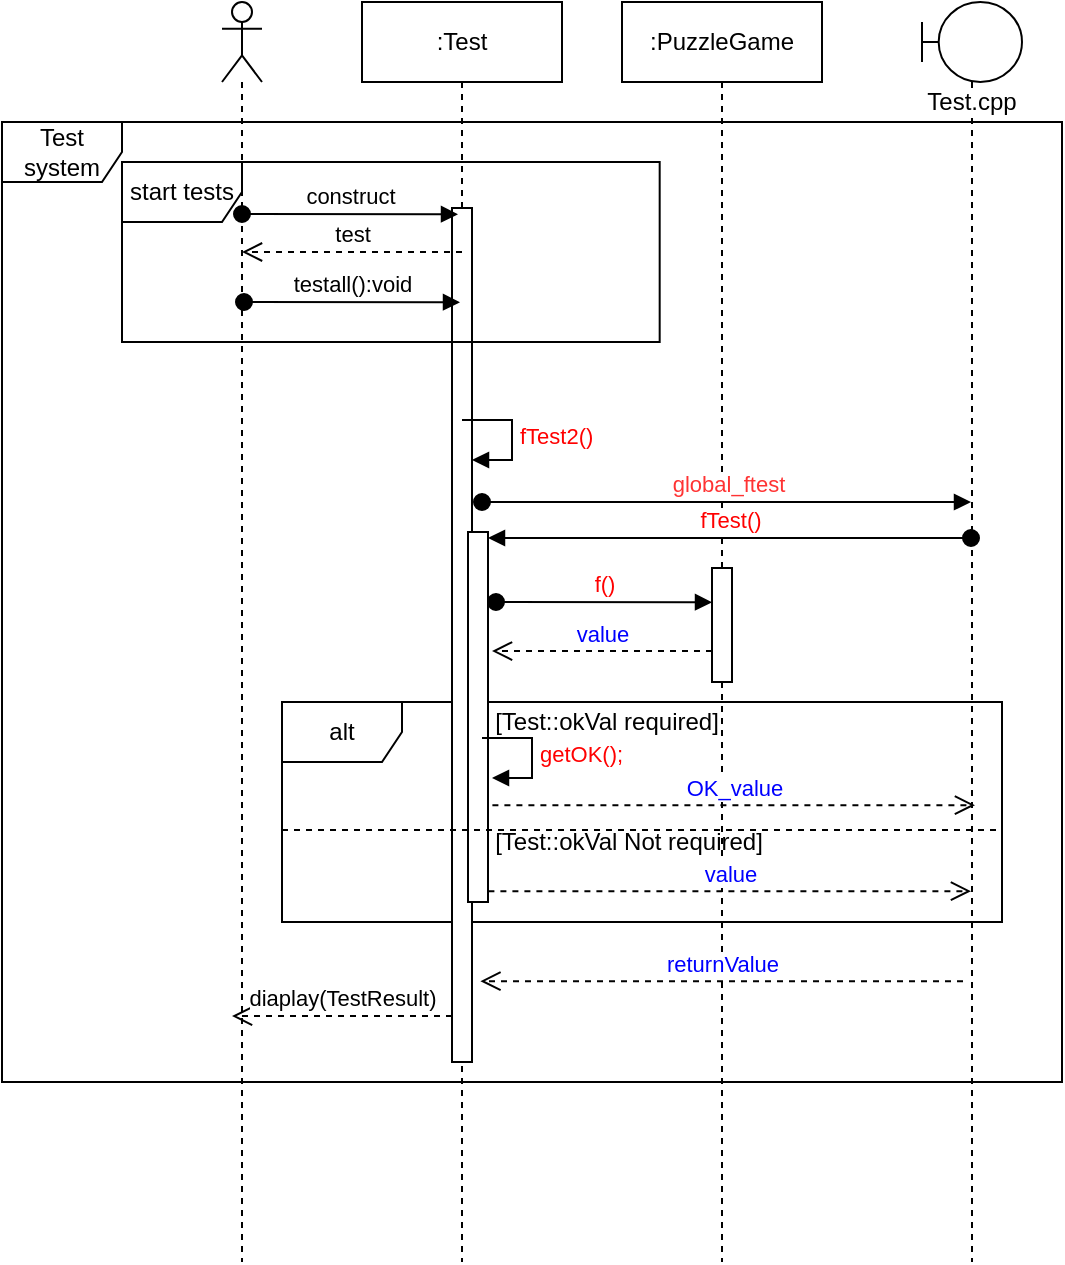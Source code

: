 <mxfile version="13.4.5" type="device"><diagram id="dM23cAmKus8q0y9GfsdY" name="Page-1"><mxGraphModel dx="1024" dy="592" grid="1" gridSize="10" guides="1" tooltips="1" connect="1" arrows="1" fold="1" page="1" pageScale="1" pageWidth="850" pageHeight="1100" math="0" shadow="0"><root><mxCell id="0"/><mxCell id="1" parent="0"/><mxCell id="iODBMEFaTogW2tP-ZFVo-4" value="Test system" style="shape=umlFrame;whiteSpace=wrap;html=1;" parent="1" vertex="1"><mxGeometry x="300" y="110" width="530" height="480" as="geometry"/></mxCell><mxCell id="iODBMEFaTogW2tP-ZFVo-6" value="alt" style="shape=umlFrame;whiteSpace=wrap;html=1;" parent="1" vertex="1"><mxGeometry x="440" y="400" width="360" height="110" as="geometry"/></mxCell><mxCell id="iODBMEFaTogW2tP-ZFVo-1" value="" style="shape=umlLifeline;participant=umlActor;perimeter=lifelinePerimeter;whiteSpace=wrap;html=1;container=1;collapsible=0;recursiveResize=0;verticalAlign=top;spacingTop=36;labelBackgroundColor=#ffffff;outlineConnect=0;" parent="1" vertex="1"><mxGeometry x="410" y="50" width="20" height="630" as="geometry"/></mxCell><mxCell id="iODBMEFaTogW2tP-ZFVo-2" value=":Test" style="shape=umlLifeline;perimeter=lifelinePerimeter;whiteSpace=wrap;html=1;container=1;collapsible=0;recursiveResize=0;outlineConnect=0;" parent="1" vertex="1"><mxGeometry x="480" y="50" width="100" height="630" as="geometry"/></mxCell><mxCell id="iODBMEFaTogW2tP-ZFVo-3" value=":PuzzleGame" style="shape=umlLifeline;perimeter=lifelinePerimeter;whiteSpace=wrap;html=1;container=1;collapsible=0;recursiveResize=0;outlineConnect=0;" parent="1" vertex="1"><mxGeometry x="610" y="50" width="100" height="630" as="geometry"/></mxCell><mxCell id="iODBMEFaTogW2tP-ZFVo-17" value="" style="html=1;points=[];perimeter=orthogonalPerimeter;" parent="iODBMEFaTogW2tP-ZFVo-3" vertex="1"><mxGeometry x="45" y="283" width="10" height="57" as="geometry"/></mxCell><mxCell id="iODBMEFaTogW2tP-ZFVo-5" value="" style="html=1;points=[];perimeter=orthogonalPerimeter;" parent="1" vertex="1"><mxGeometry x="525" y="153" width="10" height="427" as="geometry"/></mxCell><mxCell id="iODBMEFaTogW2tP-ZFVo-7" value="construct" style="html=1;verticalAlign=bottom;startArrow=oval;startFill=1;endArrow=block;startSize=8;entryX=0.3;entryY=0.028;entryDx=0;entryDy=0;entryPerimeter=0;" parent="1" edge="1"><mxGeometry width="60" relative="1" as="geometry"><mxPoint x="420" y="156" as="sourcePoint"/><mxPoint x="528" y="156.12" as="targetPoint"/></mxGeometry></mxCell><mxCell id="iODBMEFaTogW2tP-ZFVo-8" value="test" style="html=1;verticalAlign=bottom;endArrow=open;dashed=1;endSize=8;entryX=0.3;entryY=0.2;entryDx=0;entryDy=0;entryPerimeter=0;exitX=0.5;exitY=0.131;exitDx=0;exitDy=0;exitPerimeter=0;" parent="1" edge="1"><mxGeometry relative="1" as="geometry"><mxPoint x="530" y="174.99" as="sourcePoint"/><mxPoint x="420" y="175" as="targetPoint"/></mxGeometry></mxCell><mxCell id="iODBMEFaTogW2tP-ZFVo-9" value="testall():void" style="html=1;verticalAlign=bottom;startArrow=oval;startFill=1;endArrow=block;startSize=8;entryX=0.3;entryY=0.028;entryDx=0;entryDy=0;entryPerimeter=0;" parent="1" edge="1"><mxGeometry width="60" relative="1" as="geometry"><mxPoint x="421" y="200" as="sourcePoint"/><mxPoint x="529" y="200.12" as="targetPoint"/></mxGeometry></mxCell><mxCell id="iODBMEFaTogW2tP-ZFVo-19" value="Test.cpp" style="shape=umlLifeline;participant=umlBoundary;perimeter=lifelinePerimeter;whiteSpace=wrap;html=1;container=1;collapsible=0;recursiveResize=0;verticalAlign=top;spacingTop=36;labelBackgroundColor=#ffffff;outlineConnect=0;" parent="1" vertex="1"><mxGeometry x="760" y="50" width="50" height="630" as="geometry"/></mxCell><mxCell id="iODBMEFaTogW2tP-ZFVo-20" value="fTest2()" style="edgeStyle=orthogonalEdgeStyle;html=1;align=left;spacingLeft=2;endArrow=block;rounded=0;entryX=1;entryY=0;fontColor=#FF0000;" parent="1" edge="1"><mxGeometry relative="1" as="geometry"><mxPoint x="530" y="259" as="sourcePoint"/><Array as="points"><mxPoint x="555" y="259"/></Array><mxPoint x="535" y="279" as="targetPoint"/></mxGeometry></mxCell><mxCell id="vUoJ-v0P6wCTHSh_85An-5" value="f()" style="html=1;verticalAlign=bottom;startArrow=oval;startFill=1;endArrow=block;startSize=8;entryX=0.3;entryY=0.028;entryDx=0;entryDy=0;entryPerimeter=0;fontColor=#FF0000;" parent="1" edge="1"><mxGeometry width="60" relative="1" as="geometry"><mxPoint x="547" y="350" as="sourcePoint"/><mxPoint x="655" y="350.12" as="targetPoint"/></mxGeometry></mxCell><mxCell id="vUoJ-v0P6wCTHSh_85An-6" value="value" style="html=1;verticalAlign=bottom;endArrow=open;dashed=1;endSize=8;entryX=0.3;entryY=0.2;entryDx=0;entryDy=0;entryPerimeter=0;exitX=0.5;exitY=0.131;exitDx=0;exitDy=0;exitPerimeter=0;fontColor=#0000FF;" parent="1" edge="1"><mxGeometry relative="1" as="geometry"><mxPoint x="655" y="374.5" as="sourcePoint"/><mxPoint x="545" y="374.51" as="targetPoint"/></mxGeometry></mxCell><mxCell id="iODBMEFaTogW2tP-ZFVo-12" value="" style="group" parent="1" vertex="1" connectable="0"><mxGeometry x="360" y="130" width="268.84" height="90" as="geometry"/></mxCell><mxCell id="iODBMEFaTogW2tP-ZFVo-13" value="start tests" style="shape=umlFrame;whiteSpace=wrap;html=1;" parent="iODBMEFaTogW2tP-ZFVo-12" vertex="1"><mxGeometry width="268.84" height="90" as="geometry"/></mxCell><mxCell id="vUoJ-v0P6wCTHSh_85An-1" value="global_ftest" style="html=1;verticalAlign=bottom;startArrow=oval;startFill=1;endArrow=block;startSize=8;fontColor=#FF3333;" parent="1" target="iODBMEFaTogW2tP-ZFVo-19" edge="1"><mxGeometry width="60" relative="1" as="geometry"><mxPoint x="540" y="300" as="sourcePoint"/><mxPoint x="600" y="300" as="targetPoint"/></mxGeometry></mxCell><mxCell id="vUoJ-v0P6wCTHSh_85An-2" value="" style="html=1;points=[];perimeter=orthogonalPerimeter;" parent="1" vertex="1"><mxGeometry x="533" y="315" width="10" height="185" as="geometry"/></mxCell><mxCell id="vUoJ-v0P6wCTHSh_85An-3" value="fTest()" style="html=1;verticalAlign=bottom;startArrow=oval;startFill=1;endArrow=block;startSize=8;fontColor=#FF0000;" parent="1" edge="1"><mxGeometry width="60" relative="1" as="geometry"><mxPoint x="784.5" y="318" as="sourcePoint"/><mxPoint x="543" y="318" as="targetPoint"/></mxGeometry></mxCell><mxCell id="vUoJ-v0P6wCTHSh_85An-4" value="" style="group" parent="1" vertex="1" connectable="0"><mxGeometry x="506" y="400" width="161.034" height="30" as="geometry"/></mxCell><mxCell id="iODBMEFaTogW2tP-ZFVo-10" value="[Test::okVal required]" style="text;html=1;align=center;verticalAlign=middle;resizable=0;points=[];autosize=1;" parent="vUoJ-v0P6wCTHSh_85An-4" vertex="1"><mxGeometry x="31.034" width="130" height="20" as="geometry"/></mxCell><mxCell id="vUoJ-v0P6wCTHSh_85An-7" value="getOK();" style="edgeStyle=orthogonalEdgeStyle;html=1;align=left;spacingLeft=2;endArrow=block;rounded=0;entryX=1;entryY=0;fontColor=#FF0000;" parent="1" edge="1"><mxGeometry relative="1" as="geometry"><mxPoint x="540" y="418" as="sourcePoint"/><Array as="points"><mxPoint x="565" y="418"/></Array><mxPoint x="545" y="438" as="targetPoint"/></mxGeometry></mxCell><mxCell id="vUoJ-v0P6wCTHSh_85An-9" value="value" style="html=1;verticalAlign=bottom;endArrow=open;dashed=1;endSize=8;exitX=1.02;exitY=0.906;exitDx=0;exitDy=0;exitPerimeter=0;fontColor=#0000FF;" parent="1" edge="1"><mxGeometry relative="1" as="geometry"><mxPoint x="543.2" y="494.61" as="sourcePoint"/><mxPoint x="784.5" y="494.61" as="targetPoint"/></mxGeometry></mxCell><mxCell id="vUoJ-v0P6wCTHSh_85An-14" value="" style="line;strokeWidth=1;fillColor=none;align=left;verticalAlign=middle;spacingTop=-1;spacingLeft=3;spacingRight=3;rotatable=0;labelPosition=right;points=[];portConstraint=eastwest;dashed=1;" parent="1" vertex="1"><mxGeometry x="440" y="460" width="360" height="8" as="geometry"/></mxCell><mxCell id="vUoJ-v0P6wCTHSh_85An-16" value="OK_value" style="html=1;verticalAlign=bottom;endArrow=open;dashed=1;endSize=8;exitX=1.02;exitY=0.906;exitDx=0;exitDy=0;exitPerimeter=0;fontColor=#0000FF;" parent="1" edge="1"><mxGeometry relative="1" as="geometry"><mxPoint x="545.2" y="451.61" as="sourcePoint"/><mxPoint x="786.5" y="451.61" as="targetPoint"/></mxGeometry></mxCell><mxCell id="vUoJ-v0P6wCTHSh_85An-17" value="returnValue" style="html=1;verticalAlign=bottom;endArrow=open;dashed=1;endSize=8;exitX=1.02;exitY=0.906;exitDx=0;exitDy=0;exitPerimeter=0;fontColor=#0000FF;" parent="1" edge="1"><mxGeometry relative="1" as="geometry"><mxPoint x="780.5" y="539.61" as="sourcePoint"/><mxPoint x="539.2" y="539.61" as="targetPoint"/></mxGeometry></mxCell><mxCell id="vUoJ-v0P6wCTHSh_85An-18" value="diaplay(TestResult)" style="html=1;verticalAlign=bottom;endArrow=open;dashed=1;endSize=8;entryX=0.3;entryY=0.2;entryDx=0;entryDy=0;entryPerimeter=0;exitX=0.5;exitY=0.131;exitDx=0;exitDy=0;exitPerimeter=0;" parent="1" edge="1"><mxGeometry relative="1" as="geometry"><mxPoint x="525" y="557" as="sourcePoint"/><mxPoint x="415" y="557.01" as="targetPoint"/></mxGeometry></mxCell><mxCell id="2" value="[Test::okVal Not required]" style="text;html=1;align=center;verticalAlign=middle;resizable=0;points=[];autosize=1;" parent="1" vertex="1"><mxGeometry x="538" y="460" width="150" height="20" as="geometry"/></mxCell></root></mxGraphModel></diagram></mxfile>